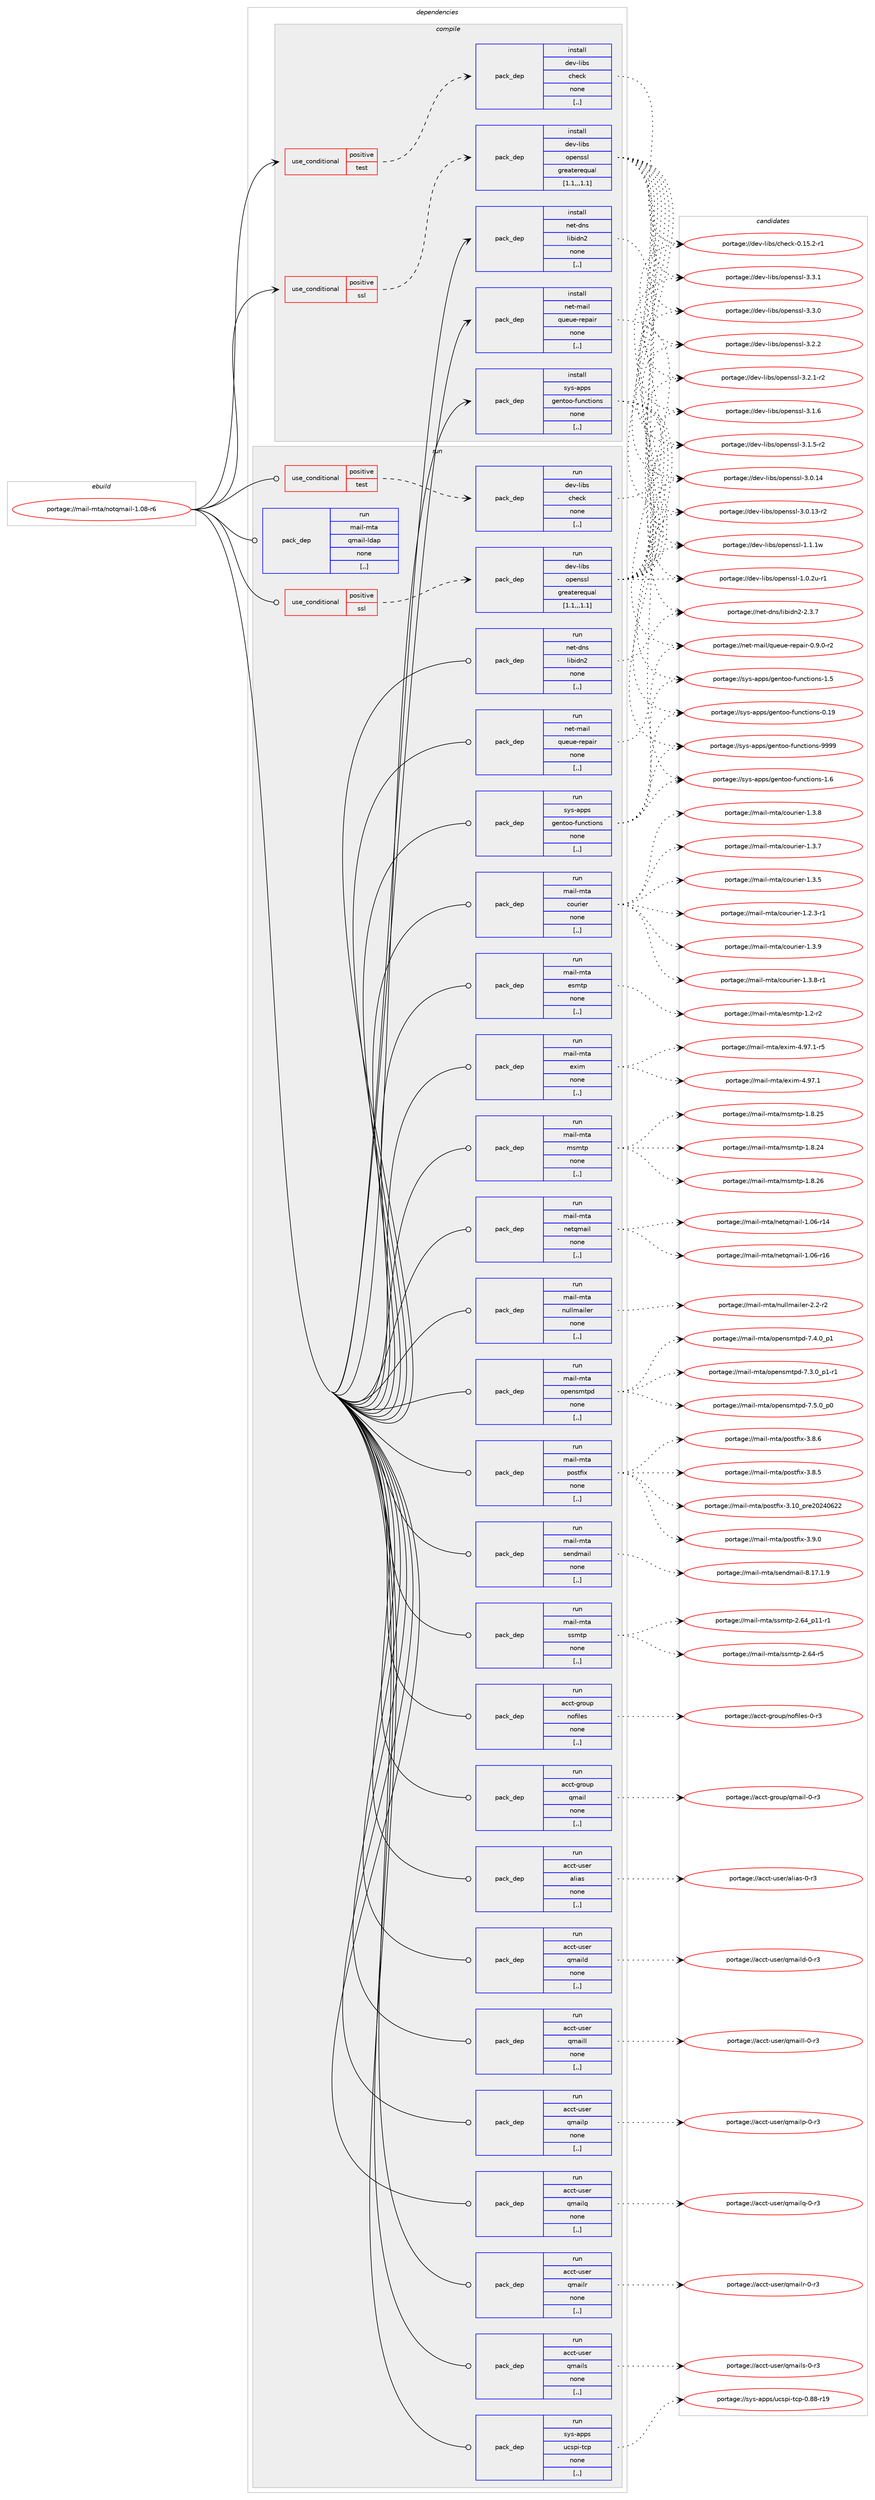 digraph prolog {

# *************
# Graph options
# *************

newrank=true;
concentrate=true;
compound=true;
graph [rankdir=LR,fontname=Helvetica,fontsize=10,ranksep=1.5];#, ranksep=2.5, nodesep=0.2];
edge  [arrowhead=vee];
node  [fontname=Helvetica,fontsize=10];

# **********
# The ebuild
# **********

subgraph cluster_leftcol {
color=gray;
label=<<i>ebuild</i>>;
id [label="portage://mail-mta/notqmail-1.08-r6", color=red, width=4, href="../mail-mta/notqmail-1.08-r6.svg"];
}

# ****************
# The dependencies
# ****************

subgraph cluster_midcol {
color=gray;
label=<<i>dependencies</i>>;
subgraph cluster_compile {
fillcolor="#eeeeee";
style=filled;
label=<<i>compile</i>>;
subgraph cond70548 {
dependency280470 [label=<<TABLE BORDER="0" CELLBORDER="1" CELLSPACING="0" CELLPADDING="4"><TR><TD ROWSPAN="3" CELLPADDING="10">use_conditional</TD></TR><TR><TD>positive</TD></TR><TR><TD>ssl</TD></TR></TABLE>>, shape=none, color=red];
subgraph pack207597 {
dependency280471 [label=<<TABLE BORDER="0" CELLBORDER="1" CELLSPACING="0" CELLPADDING="4" WIDTH="220"><TR><TD ROWSPAN="6" CELLPADDING="30">pack_dep</TD></TR><TR><TD WIDTH="110">install</TD></TR><TR><TD>dev-libs</TD></TR><TR><TD>openssl</TD></TR><TR><TD>greaterequal</TD></TR><TR><TD>[1.1,,,1.1]</TD></TR></TABLE>>, shape=none, color=blue];
}
dependency280470:e -> dependency280471:w [weight=20,style="dashed",arrowhead="vee"];
}
id:e -> dependency280470:w [weight=20,style="solid",arrowhead="vee"];
subgraph cond70549 {
dependency280472 [label=<<TABLE BORDER="0" CELLBORDER="1" CELLSPACING="0" CELLPADDING="4"><TR><TD ROWSPAN="3" CELLPADDING="10">use_conditional</TD></TR><TR><TD>positive</TD></TR><TR><TD>test</TD></TR></TABLE>>, shape=none, color=red];
subgraph pack207598 {
dependency280473 [label=<<TABLE BORDER="0" CELLBORDER="1" CELLSPACING="0" CELLPADDING="4" WIDTH="220"><TR><TD ROWSPAN="6" CELLPADDING="30">pack_dep</TD></TR><TR><TD WIDTH="110">install</TD></TR><TR><TD>dev-libs</TD></TR><TR><TD>check</TD></TR><TR><TD>none</TD></TR><TR><TD>[,,]</TD></TR></TABLE>>, shape=none, color=blue];
}
dependency280472:e -> dependency280473:w [weight=20,style="dashed",arrowhead="vee"];
}
id:e -> dependency280472:w [weight=20,style="solid",arrowhead="vee"];
subgraph pack207599 {
dependency280474 [label=<<TABLE BORDER="0" CELLBORDER="1" CELLSPACING="0" CELLPADDING="4" WIDTH="220"><TR><TD ROWSPAN="6" CELLPADDING="30">pack_dep</TD></TR><TR><TD WIDTH="110">install</TD></TR><TR><TD>net-dns</TD></TR><TR><TD>libidn2</TD></TR><TR><TD>none</TD></TR><TR><TD>[,,]</TD></TR></TABLE>>, shape=none, color=blue];
}
id:e -> dependency280474:w [weight=20,style="solid",arrowhead="vee"];
subgraph pack207600 {
dependency280475 [label=<<TABLE BORDER="0" CELLBORDER="1" CELLSPACING="0" CELLPADDING="4" WIDTH="220"><TR><TD ROWSPAN="6" CELLPADDING="30">pack_dep</TD></TR><TR><TD WIDTH="110">install</TD></TR><TR><TD>net-mail</TD></TR><TR><TD>queue-repair</TD></TR><TR><TD>none</TD></TR><TR><TD>[,,]</TD></TR></TABLE>>, shape=none, color=blue];
}
id:e -> dependency280475:w [weight=20,style="solid",arrowhead="vee"];
subgraph pack207601 {
dependency280476 [label=<<TABLE BORDER="0" CELLBORDER="1" CELLSPACING="0" CELLPADDING="4" WIDTH="220"><TR><TD ROWSPAN="6" CELLPADDING="30">pack_dep</TD></TR><TR><TD WIDTH="110">install</TD></TR><TR><TD>sys-apps</TD></TR><TR><TD>gentoo-functions</TD></TR><TR><TD>none</TD></TR><TR><TD>[,,]</TD></TR></TABLE>>, shape=none, color=blue];
}
id:e -> dependency280476:w [weight=20,style="solid",arrowhead="vee"];
}
subgraph cluster_compileandrun {
fillcolor="#eeeeee";
style=filled;
label=<<i>compile and run</i>>;
}
subgraph cluster_run {
fillcolor="#eeeeee";
style=filled;
label=<<i>run</i>>;
subgraph cond70550 {
dependency280477 [label=<<TABLE BORDER="0" CELLBORDER="1" CELLSPACING="0" CELLPADDING="4"><TR><TD ROWSPAN="3" CELLPADDING="10">use_conditional</TD></TR><TR><TD>positive</TD></TR><TR><TD>ssl</TD></TR></TABLE>>, shape=none, color=red];
subgraph pack207602 {
dependency280478 [label=<<TABLE BORDER="0" CELLBORDER="1" CELLSPACING="0" CELLPADDING="4" WIDTH="220"><TR><TD ROWSPAN="6" CELLPADDING="30">pack_dep</TD></TR><TR><TD WIDTH="110">run</TD></TR><TR><TD>dev-libs</TD></TR><TR><TD>openssl</TD></TR><TR><TD>greaterequal</TD></TR><TR><TD>[1.1,,,1.1]</TD></TR></TABLE>>, shape=none, color=blue];
}
dependency280477:e -> dependency280478:w [weight=20,style="dashed",arrowhead="vee"];
}
id:e -> dependency280477:w [weight=20,style="solid",arrowhead="odot"];
subgraph cond70551 {
dependency280479 [label=<<TABLE BORDER="0" CELLBORDER="1" CELLSPACING="0" CELLPADDING="4"><TR><TD ROWSPAN="3" CELLPADDING="10">use_conditional</TD></TR><TR><TD>positive</TD></TR><TR><TD>test</TD></TR></TABLE>>, shape=none, color=red];
subgraph pack207603 {
dependency280480 [label=<<TABLE BORDER="0" CELLBORDER="1" CELLSPACING="0" CELLPADDING="4" WIDTH="220"><TR><TD ROWSPAN="6" CELLPADDING="30">pack_dep</TD></TR><TR><TD WIDTH="110">run</TD></TR><TR><TD>dev-libs</TD></TR><TR><TD>check</TD></TR><TR><TD>none</TD></TR><TR><TD>[,,]</TD></TR></TABLE>>, shape=none, color=blue];
}
dependency280479:e -> dependency280480:w [weight=20,style="dashed",arrowhead="vee"];
}
id:e -> dependency280479:w [weight=20,style="solid",arrowhead="odot"];
subgraph pack207604 {
dependency280481 [label=<<TABLE BORDER="0" CELLBORDER="1" CELLSPACING="0" CELLPADDING="4" WIDTH="220"><TR><TD ROWSPAN="6" CELLPADDING="30">pack_dep</TD></TR><TR><TD WIDTH="110">run</TD></TR><TR><TD>acct-group</TD></TR><TR><TD>nofiles</TD></TR><TR><TD>none</TD></TR><TR><TD>[,,]</TD></TR></TABLE>>, shape=none, color=blue];
}
id:e -> dependency280481:w [weight=20,style="solid",arrowhead="odot"];
subgraph pack207605 {
dependency280482 [label=<<TABLE BORDER="0" CELLBORDER="1" CELLSPACING="0" CELLPADDING="4" WIDTH="220"><TR><TD ROWSPAN="6" CELLPADDING="30">pack_dep</TD></TR><TR><TD WIDTH="110">run</TD></TR><TR><TD>acct-group</TD></TR><TR><TD>qmail</TD></TR><TR><TD>none</TD></TR><TR><TD>[,,]</TD></TR></TABLE>>, shape=none, color=blue];
}
id:e -> dependency280482:w [weight=20,style="solid",arrowhead="odot"];
subgraph pack207606 {
dependency280483 [label=<<TABLE BORDER="0" CELLBORDER="1" CELLSPACING="0" CELLPADDING="4" WIDTH="220"><TR><TD ROWSPAN="6" CELLPADDING="30">pack_dep</TD></TR><TR><TD WIDTH="110">run</TD></TR><TR><TD>acct-user</TD></TR><TR><TD>alias</TD></TR><TR><TD>none</TD></TR><TR><TD>[,,]</TD></TR></TABLE>>, shape=none, color=blue];
}
id:e -> dependency280483:w [weight=20,style="solid",arrowhead="odot"];
subgraph pack207607 {
dependency280484 [label=<<TABLE BORDER="0" CELLBORDER="1" CELLSPACING="0" CELLPADDING="4" WIDTH="220"><TR><TD ROWSPAN="6" CELLPADDING="30">pack_dep</TD></TR><TR><TD WIDTH="110">run</TD></TR><TR><TD>acct-user</TD></TR><TR><TD>qmaild</TD></TR><TR><TD>none</TD></TR><TR><TD>[,,]</TD></TR></TABLE>>, shape=none, color=blue];
}
id:e -> dependency280484:w [weight=20,style="solid",arrowhead="odot"];
subgraph pack207608 {
dependency280485 [label=<<TABLE BORDER="0" CELLBORDER="1" CELLSPACING="0" CELLPADDING="4" WIDTH="220"><TR><TD ROWSPAN="6" CELLPADDING="30">pack_dep</TD></TR><TR><TD WIDTH="110">run</TD></TR><TR><TD>acct-user</TD></TR><TR><TD>qmaill</TD></TR><TR><TD>none</TD></TR><TR><TD>[,,]</TD></TR></TABLE>>, shape=none, color=blue];
}
id:e -> dependency280485:w [weight=20,style="solid",arrowhead="odot"];
subgraph pack207609 {
dependency280486 [label=<<TABLE BORDER="0" CELLBORDER="1" CELLSPACING="0" CELLPADDING="4" WIDTH="220"><TR><TD ROWSPAN="6" CELLPADDING="30">pack_dep</TD></TR><TR><TD WIDTH="110">run</TD></TR><TR><TD>acct-user</TD></TR><TR><TD>qmailp</TD></TR><TR><TD>none</TD></TR><TR><TD>[,,]</TD></TR></TABLE>>, shape=none, color=blue];
}
id:e -> dependency280486:w [weight=20,style="solid",arrowhead="odot"];
subgraph pack207610 {
dependency280487 [label=<<TABLE BORDER="0" CELLBORDER="1" CELLSPACING="0" CELLPADDING="4" WIDTH="220"><TR><TD ROWSPAN="6" CELLPADDING="30">pack_dep</TD></TR><TR><TD WIDTH="110">run</TD></TR><TR><TD>acct-user</TD></TR><TR><TD>qmailq</TD></TR><TR><TD>none</TD></TR><TR><TD>[,,]</TD></TR></TABLE>>, shape=none, color=blue];
}
id:e -> dependency280487:w [weight=20,style="solid",arrowhead="odot"];
subgraph pack207611 {
dependency280488 [label=<<TABLE BORDER="0" CELLBORDER="1" CELLSPACING="0" CELLPADDING="4" WIDTH="220"><TR><TD ROWSPAN="6" CELLPADDING="30">pack_dep</TD></TR><TR><TD WIDTH="110">run</TD></TR><TR><TD>acct-user</TD></TR><TR><TD>qmailr</TD></TR><TR><TD>none</TD></TR><TR><TD>[,,]</TD></TR></TABLE>>, shape=none, color=blue];
}
id:e -> dependency280488:w [weight=20,style="solid",arrowhead="odot"];
subgraph pack207612 {
dependency280489 [label=<<TABLE BORDER="0" CELLBORDER="1" CELLSPACING="0" CELLPADDING="4" WIDTH="220"><TR><TD ROWSPAN="6" CELLPADDING="30">pack_dep</TD></TR><TR><TD WIDTH="110">run</TD></TR><TR><TD>acct-user</TD></TR><TR><TD>qmails</TD></TR><TR><TD>none</TD></TR><TR><TD>[,,]</TD></TR></TABLE>>, shape=none, color=blue];
}
id:e -> dependency280489:w [weight=20,style="solid",arrowhead="odot"];
subgraph pack207613 {
dependency280490 [label=<<TABLE BORDER="0" CELLBORDER="1" CELLSPACING="0" CELLPADDING="4" WIDTH="220"><TR><TD ROWSPAN="6" CELLPADDING="30">pack_dep</TD></TR><TR><TD WIDTH="110">run</TD></TR><TR><TD>net-dns</TD></TR><TR><TD>libidn2</TD></TR><TR><TD>none</TD></TR><TR><TD>[,,]</TD></TR></TABLE>>, shape=none, color=blue];
}
id:e -> dependency280490:w [weight=20,style="solid",arrowhead="odot"];
subgraph pack207614 {
dependency280491 [label=<<TABLE BORDER="0" CELLBORDER="1" CELLSPACING="0" CELLPADDING="4" WIDTH="220"><TR><TD ROWSPAN="6" CELLPADDING="30">pack_dep</TD></TR><TR><TD WIDTH="110">run</TD></TR><TR><TD>net-mail</TD></TR><TR><TD>queue-repair</TD></TR><TR><TD>none</TD></TR><TR><TD>[,,]</TD></TR></TABLE>>, shape=none, color=blue];
}
id:e -> dependency280491:w [weight=20,style="solid",arrowhead="odot"];
subgraph pack207615 {
dependency280492 [label=<<TABLE BORDER="0" CELLBORDER="1" CELLSPACING="0" CELLPADDING="4" WIDTH="220"><TR><TD ROWSPAN="6" CELLPADDING="30">pack_dep</TD></TR><TR><TD WIDTH="110">run</TD></TR><TR><TD>sys-apps</TD></TR><TR><TD>gentoo-functions</TD></TR><TR><TD>none</TD></TR><TR><TD>[,,]</TD></TR></TABLE>>, shape=none, color=blue];
}
id:e -> dependency280492:w [weight=20,style="solid",arrowhead="odot"];
subgraph pack207616 {
dependency280493 [label=<<TABLE BORDER="0" CELLBORDER="1" CELLSPACING="0" CELLPADDING="4" WIDTH="220"><TR><TD ROWSPAN="6" CELLPADDING="30">pack_dep</TD></TR><TR><TD WIDTH="110">run</TD></TR><TR><TD>sys-apps</TD></TR><TR><TD>ucspi-tcp</TD></TR><TR><TD>none</TD></TR><TR><TD>[,,]</TD></TR></TABLE>>, shape=none, color=blue];
}
id:e -> dependency280493:w [weight=20,style="solid",arrowhead="odot"];
subgraph pack207617 {
dependency280494 [label=<<TABLE BORDER="0" CELLBORDER="1" CELLSPACING="0" CELLPADDING="4" WIDTH="220"><TR><TD ROWSPAN="6" CELLPADDING="30">pack_dep</TD></TR><TR><TD WIDTH="110">run</TD></TR><TR><TD>mail-mta</TD></TR><TR><TD>courier</TD></TR><TR><TD>none</TD></TR><TR><TD>[,,]</TD></TR></TABLE>>, shape=none, color=blue];
}
id:e -> dependency280494:w [weight=20,style="solid",arrowhead="odot"];
subgraph pack207618 {
dependency280495 [label=<<TABLE BORDER="0" CELLBORDER="1" CELLSPACING="0" CELLPADDING="4" WIDTH="220"><TR><TD ROWSPAN="6" CELLPADDING="30">pack_dep</TD></TR><TR><TD WIDTH="110">run</TD></TR><TR><TD>mail-mta</TD></TR><TR><TD>esmtp</TD></TR><TR><TD>none</TD></TR><TR><TD>[,,]</TD></TR></TABLE>>, shape=none, color=blue];
}
id:e -> dependency280495:w [weight=20,style="solid",arrowhead="odot"];
subgraph pack207619 {
dependency280496 [label=<<TABLE BORDER="0" CELLBORDER="1" CELLSPACING="0" CELLPADDING="4" WIDTH="220"><TR><TD ROWSPAN="6" CELLPADDING="30">pack_dep</TD></TR><TR><TD WIDTH="110">run</TD></TR><TR><TD>mail-mta</TD></TR><TR><TD>exim</TD></TR><TR><TD>none</TD></TR><TR><TD>[,,]</TD></TR></TABLE>>, shape=none, color=blue];
}
id:e -> dependency280496:w [weight=20,style="solid",arrowhead="odot"];
subgraph pack207620 {
dependency280497 [label=<<TABLE BORDER="0" CELLBORDER="1" CELLSPACING="0" CELLPADDING="4" WIDTH="220"><TR><TD ROWSPAN="6" CELLPADDING="30">pack_dep</TD></TR><TR><TD WIDTH="110">run</TD></TR><TR><TD>mail-mta</TD></TR><TR><TD>msmtp</TD></TR><TR><TD>none</TD></TR><TR><TD>[,,]</TD></TR></TABLE>>, shape=none, color=blue];
}
id:e -> dependency280497:w [weight=20,style="solid",arrowhead="odot"];
subgraph pack207621 {
dependency280498 [label=<<TABLE BORDER="0" CELLBORDER="1" CELLSPACING="0" CELLPADDING="4" WIDTH="220"><TR><TD ROWSPAN="6" CELLPADDING="30">pack_dep</TD></TR><TR><TD WIDTH="110">run</TD></TR><TR><TD>mail-mta</TD></TR><TR><TD>netqmail</TD></TR><TR><TD>none</TD></TR><TR><TD>[,,]</TD></TR></TABLE>>, shape=none, color=blue];
}
id:e -> dependency280498:w [weight=20,style="solid",arrowhead="odot"];
subgraph pack207622 {
dependency280499 [label=<<TABLE BORDER="0" CELLBORDER="1" CELLSPACING="0" CELLPADDING="4" WIDTH="220"><TR><TD ROWSPAN="6" CELLPADDING="30">pack_dep</TD></TR><TR><TD WIDTH="110">run</TD></TR><TR><TD>mail-mta</TD></TR><TR><TD>nullmailer</TD></TR><TR><TD>none</TD></TR><TR><TD>[,,]</TD></TR></TABLE>>, shape=none, color=blue];
}
id:e -> dependency280499:w [weight=20,style="solid",arrowhead="odot"];
subgraph pack207623 {
dependency280500 [label=<<TABLE BORDER="0" CELLBORDER="1" CELLSPACING="0" CELLPADDING="4" WIDTH="220"><TR><TD ROWSPAN="6" CELLPADDING="30">pack_dep</TD></TR><TR><TD WIDTH="110">run</TD></TR><TR><TD>mail-mta</TD></TR><TR><TD>opensmtpd</TD></TR><TR><TD>none</TD></TR><TR><TD>[,,]</TD></TR></TABLE>>, shape=none, color=blue];
}
id:e -> dependency280500:w [weight=20,style="solid",arrowhead="odot"];
subgraph pack207624 {
dependency280501 [label=<<TABLE BORDER="0" CELLBORDER="1" CELLSPACING="0" CELLPADDING="4" WIDTH="220"><TR><TD ROWSPAN="6" CELLPADDING="30">pack_dep</TD></TR><TR><TD WIDTH="110">run</TD></TR><TR><TD>mail-mta</TD></TR><TR><TD>postfix</TD></TR><TR><TD>none</TD></TR><TR><TD>[,,]</TD></TR></TABLE>>, shape=none, color=blue];
}
id:e -> dependency280501:w [weight=20,style="solid",arrowhead="odot"];
subgraph pack207625 {
dependency280502 [label=<<TABLE BORDER="0" CELLBORDER="1" CELLSPACING="0" CELLPADDING="4" WIDTH="220"><TR><TD ROWSPAN="6" CELLPADDING="30">pack_dep</TD></TR><TR><TD WIDTH="110">run</TD></TR><TR><TD>mail-mta</TD></TR><TR><TD>qmail-ldap</TD></TR><TR><TD>none</TD></TR><TR><TD>[,,]</TD></TR></TABLE>>, shape=none, color=blue];
}
id:e -> dependency280502:w [weight=20,style="solid",arrowhead="odot"];
subgraph pack207626 {
dependency280503 [label=<<TABLE BORDER="0" CELLBORDER="1" CELLSPACING="0" CELLPADDING="4" WIDTH="220"><TR><TD ROWSPAN="6" CELLPADDING="30">pack_dep</TD></TR><TR><TD WIDTH="110">run</TD></TR><TR><TD>mail-mta</TD></TR><TR><TD>sendmail</TD></TR><TR><TD>none</TD></TR><TR><TD>[,,]</TD></TR></TABLE>>, shape=none, color=blue];
}
id:e -> dependency280503:w [weight=20,style="solid",arrowhead="odot"];
subgraph pack207627 {
dependency280504 [label=<<TABLE BORDER="0" CELLBORDER="1" CELLSPACING="0" CELLPADDING="4" WIDTH="220"><TR><TD ROWSPAN="6" CELLPADDING="30">pack_dep</TD></TR><TR><TD WIDTH="110">run</TD></TR><TR><TD>mail-mta</TD></TR><TR><TD>ssmtp</TD></TR><TR><TD>none</TD></TR><TR><TD>[,,]</TD></TR></TABLE>>, shape=none, color=blue];
}
id:e -> dependency280504:w [weight=20,style="solid",arrowhead="odot"];
}
}

# **************
# The candidates
# **************

subgraph cluster_choices {
rank=same;
color=gray;
label=<<i>candidates</i>>;

subgraph choice207597 {
color=black;
nodesep=1;
choice100101118451081059811547111112101110115115108455146514649 [label="portage://dev-libs/openssl-3.3.1", color=red, width=4,href="../dev-libs/openssl-3.3.1.svg"];
choice100101118451081059811547111112101110115115108455146514648 [label="portage://dev-libs/openssl-3.3.0", color=red, width=4,href="../dev-libs/openssl-3.3.0.svg"];
choice100101118451081059811547111112101110115115108455146504650 [label="portage://dev-libs/openssl-3.2.2", color=red, width=4,href="../dev-libs/openssl-3.2.2.svg"];
choice1001011184510810598115471111121011101151151084551465046494511450 [label="portage://dev-libs/openssl-3.2.1-r2", color=red, width=4,href="../dev-libs/openssl-3.2.1-r2.svg"];
choice100101118451081059811547111112101110115115108455146494654 [label="portage://dev-libs/openssl-3.1.6", color=red, width=4,href="../dev-libs/openssl-3.1.6.svg"];
choice1001011184510810598115471111121011101151151084551464946534511450 [label="portage://dev-libs/openssl-3.1.5-r2", color=red, width=4,href="../dev-libs/openssl-3.1.5-r2.svg"];
choice10010111845108105981154711111210111011511510845514648464952 [label="portage://dev-libs/openssl-3.0.14", color=red, width=4,href="../dev-libs/openssl-3.0.14.svg"];
choice100101118451081059811547111112101110115115108455146484649514511450 [label="portage://dev-libs/openssl-3.0.13-r2", color=red, width=4,href="../dev-libs/openssl-3.0.13-r2.svg"];
choice100101118451081059811547111112101110115115108454946494649119 [label="portage://dev-libs/openssl-1.1.1w", color=red, width=4,href="../dev-libs/openssl-1.1.1w.svg"];
choice1001011184510810598115471111121011101151151084549464846501174511449 [label="portage://dev-libs/openssl-1.0.2u-r1", color=red, width=4,href="../dev-libs/openssl-1.0.2u-r1.svg"];
dependency280471:e -> choice100101118451081059811547111112101110115115108455146514649:w [style=dotted,weight="100"];
dependency280471:e -> choice100101118451081059811547111112101110115115108455146514648:w [style=dotted,weight="100"];
dependency280471:e -> choice100101118451081059811547111112101110115115108455146504650:w [style=dotted,weight="100"];
dependency280471:e -> choice1001011184510810598115471111121011101151151084551465046494511450:w [style=dotted,weight="100"];
dependency280471:e -> choice100101118451081059811547111112101110115115108455146494654:w [style=dotted,weight="100"];
dependency280471:e -> choice1001011184510810598115471111121011101151151084551464946534511450:w [style=dotted,weight="100"];
dependency280471:e -> choice10010111845108105981154711111210111011511510845514648464952:w [style=dotted,weight="100"];
dependency280471:e -> choice100101118451081059811547111112101110115115108455146484649514511450:w [style=dotted,weight="100"];
dependency280471:e -> choice100101118451081059811547111112101110115115108454946494649119:w [style=dotted,weight="100"];
dependency280471:e -> choice1001011184510810598115471111121011101151151084549464846501174511449:w [style=dotted,weight="100"];
}
subgraph choice207598 {
color=black;
nodesep=1;
choice1001011184510810598115479910410199107454846495346504511449 [label="portage://dev-libs/check-0.15.2-r1", color=red, width=4,href="../dev-libs/check-0.15.2-r1.svg"];
dependency280473:e -> choice1001011184510810598115479910410199107454846495346504511449:w [style=dotted,weight="100"];
}
subgraph choice207599 {
color=black;
nodesep=1;
choice11010111645100110115471081059810510011050455046514655 [label="portage://net-dns/libidn2-2.3.7", color=red, width=4,href="../net-dns/libidn2-2.3.7.svg"];
dependency280474:e -> choice11010111645100110115471081059810510011050455046514655:w [style=dotted,weight="100"];
}
subgraph choice207600 {
color=black;
nodesep=1;
choice11010111645109971051084711311710111710145114101112971051144548465746484511450 [label="portage://net-mail/queue-repair-0.9.0-r2", color=red, width=4,href="../net-mail/queue-repair-0.9.0-r2.svg"];
dependency280475:e -> choice11010111645109971051084711311710111710145114101112971051144548465746484511450:w [style=dotted,weight="100"];
}
subgraph choice207601 {
color=black;
nodesep=1;
choice11512111545971121121154710310111011611111145102117110991161051111101154557575757 [label="portage://sys-apps/gentoo-functions-9999", color=red, width=4,href="../sys-apps/gentoo-functions-9999.svg"];
choice115121115459711211211547103101110116111111451021171109911610511111011545494654 [label="portage://sys-apps/gentoo-functions-1.6", color=red, width=4,href="../sys-apps/gentoo-functions-1.6.svg"];
choice115121115459711211211547103101110116111111451021171109911610511111011545494653 [label="portage://sys-apps/gentoo-functions-1.5", color=red, width=4,href="../sys-apps/gentoo-functions-1.5.svg"];
choice11512111545971121121154710310111011611111145102117110991161051111101154548464957 [label="portage://sys-apps/gentoo-functions-0.19", color=red, width=4,href="../sys-apps/gentoo-functions-0.19.svg"];
dependency280476:e -> choice11512111545971121121154710310111011611111145102117110991161051111101154557575757:w [style=dotted,weight="100"];
dependency280476:e -> choice115121115459711211211547103101110116111111451021171109911610511111011545494654:w [style=dotted,weight="100"];
dependency280476:e -> choice115121115459711211211547103101110116111111451021171109911610511111011545494653:w [style=dotted,weight="100"];
dependency280476:e -> choice11512111545971121121154710310111011611111145102117110991161051111101154548464957:w [style=dotted,weight="100"];
}
subgraph choice207602 {
color=black;
nodesep=1;
choice100101118451081059811547111112101110115115108455146514649 [label="portage://dev-libs/openssl-3.3.1", color=red, width=4,href="../dev-libs/openssl-3.3.1.svg"];
choice100101118451081059811547111112101110115115108455146514648 [label="portage://dev-libs/openssl-3.3.0", color=red, width=4,href="../dev-libs/openssl-3.3.0.svg"];
choice100101118451081059811547111112101110115115108455146504650 [label="portage://dev-libs/openssl-3.2.2", color=red, width=4,href="../dev-libs/openssl-3.2.2.svg"];
choice1001011184510810598115471111121011101151151084551465046494511450 [label="portage://dev-libs/openssl-3.2.1-r2", color=red, width=4,href="../dev-libs/openssl-3.2.1-r2.svg"];
choice100101118451081059811547111112101110115115108455146494654 [label="portage://dev-libs/openssl-3.1.6", color=red, width=4,href="../dev-libs/openssl-3.1.6.svg"];
choice1001011184510810598115471111121011101151151084551464946534511450 [label="portage://dev-libs/openssl-3.1.5-r2", color=red, width=4,href="../dev-libs/openssl-3.1.5-r2.svg"];
choice10010111845108105981154711111210111011511510845514648464952 [label="portage://dev-libs/openssl-3.0.14", color=red, width=4,href="../dev-libs/openssl-3.0.14.svg"];
choice100101118451081059811547111112101110115115108455146484649514511450 [label="portage://dev-libs/openssl-3.0.13-r2", color=red, width=4,href="../dev-libs/openssl-3.0.13-r2.svg"];
choice100101118451081059811547111112101110115115108454946494649119 [label="portage://dev-libs/openssl-1.1.1w", color=red, width=4,href="../dev-libs/openssl-1.1.1w.svg"];
choice1001011184510810598115471111121011101151151084549464846501174511449 [label="portage://dev-libs/openssl-1.0.2u-r1", color=red, width=4,href="../dev-libs/openssl-1.0.2u-r1.svg"];
dependency280478:e -> choice100101118451081059811547111112101110115115108455146514649:w [style=dotted,weight="100"];
dependency280478:e -> choice100101118451081059811547111112101110115115108455146514648:w [style=dotted,weight="100"];
dependency280478:e -> choice100101118451081059811547111112101110115115108455146504650:w [style=dotted,weight="100"];
dependency280478:e -> choice1001011184510810598115471111121011101151151084551465046494511450:w [style=dotted,weight="100"];
dependency280478:e -> choice100101118451081059811547111112101110115115108455146494654:w [style=dotted,weight="100"];
dependency280478:e -> choice1001011184510810598115471111121011101151151084551464946534511450:w [style=dotted,weight="100"];
dependency280478:e -> choice10010111845108105981154711111210111011511510845514648464952:w [style=dotted,weight="100"];
dependency280478:e -> choice100101118451081059811547111112101110115115108455146484649514511450:w [style=dotted,weight="100"];
dependency280478:e -> choice100101118451081059811547111112101110115115108454946494649119:w [style=dotted,weight="100"];
dependency280478:e -> choice1001011184510810598115471111121011101151151084549464846501174511449:w [style=dotted,weight="100"];
}
subgraph choice207603 {
color=black;
nodesep=1;
choice1001011184510810598115479910410199107454846495346504511449 [label="portage://dev-libs/check-0.15.2-r1", color=red, width=4,href="../dev-libs/check-0.15.2-r1.svg"];
dependency280480:e -> choice1001011184510810598115479910410199107454846495346504511449:w [style=dotted,weight="100"];
}
subgraph choice207604 {
color=black;
nodesep=1;
choice979999116451031141111171124711011110210510810111545484511451 [label="portage://acct-group/nofiles-0-r3", color=red, width=4,href="../acct-group/nofiles-0-r3.svg"];
dependency280481:e -> choice979999116451031141111171124711011110210510810111545484511451:w [style=dotted,weight="100"];
}
subgraph choice207605 {
color=black;
nodesep=1;
choice97999911645103114111117112471131099710510845484511451 [label="portage://acct-group/qmail-0-r3", color=red, width=4,href="../acct-group/qmail-0-r3.svg"];
dependency280482:e -> choice97999911645103114111117112471131099710510845484511451:w [style=dotted,weight="100"];
}
subgraph choice207606 {
color=black;
nodesep=1;
choice9799991164511711510111447971081059711545484511451 [label="portage://acct-user/alias-0-r3", color=red, width=4,href="../acct-user/alias-0-r3.svg"];
dependency280483:e -> choice9799991164511711510111447971081059711545484511451:w [style=dotted,weight="100"];
}
subgraph choice207607 {
color=black;
nodesep=1;
choice97999911645117115101114471131099710510810045484511451 [label="portage://acct-user/qmaild-0-r3", color=red, width=4,href="../acct-user/qmaild-0-r3.svg"];
dependency280484:e -> choice97999911645117115101114471131099710510810045484511451:w [style=dotted,weight="100"];
}
subgraph choice207608 {
color=black;
nodesep=1;
choice97999911645117115101114471131099710510810845484511451 [label="portage://acct-user/qmaill-0-r3", color=red, width=4,href="../acct-user/qmaill-0-r3.svg"];
dependency280485:e -> choice97999911645117115101114471131099710510810845484511451:w [style=dotted,weight="100"];
}
subgraph choice207609 {
color=black;
nodesep=1;
choice97999911645117115101114471131099710510811245484511451 [label="portage://acct-user/qmailp-0-r3", color=red, width=4,href="../acct-user/qmailp-0-r3.svg"];
dependency280486:e -> choice97999911645117115101114471131099710510811245484511451:w [style=dotted,weight="100"];
}
subgraph choice207610 {
color=black;
nodesep=1;
choice97999911645117115101114471131099710510811345484511451 [label="portage://acct-user/qmailq-0-r3", color=red, width=4,href="../acct-user/qmailq-0-r3.svg"];
dependency280487:e -> choice97999911645117115101114471131099710510811345484511451:w [style=dotted,weight="100"];
}
subgraph choice207611 {
color=black;
nodesep=1;
choice97999911645117115101114471131099710510811445484511451 [label="portage://acct-user/qmailr-0-r3", color=red, width=4,href="../acct-user/qmailr-0-r3.svg"];
dependency280488:e -> choice97999911645117115101114471131099710510811445484511451:w [style=dotted,weight="100"];
}
subgraph choice207612 {
color=black;
nodesep=1;
choice97999911645117115101114471131099710510811545484511451 [label="portage://acct-user/qmails-0-r3", color=red, width=4,href="../acct-user/qmails-0-r3.svg"];
dependency280489:e -> choice97999911645117115101114471131099710510811545484511451:w [style=dotted,weight="100"];
}
subgraph choice207613 {
color=black;
nodesep=1;
choice11010111645100110115471081059810510011050455046514655 [label="portage://net-dns/libidn2-2.3.7", color=red, width=4,href="../net-dns/libidn2-2.3.7.svg"];
dependency280490:e -> choice11010111645100110115471081059810510011050455046514655:w [style=dotted,weight="100"];
}
subgraph choice207614 {
color=black;
nodesep=1;
choice11010111645109971051084711311710111710145114101112971051144548465746484511450 [label="portage://net-mail/queue-repair-0.9.0-r2", color=red, width=4,href="../net-mail/queue-repair-0.9.0-r2.svg"];
dependency280491:e -> choice11010111645109971051084711311710111710145114101112971051144548465746484511450:w [style=dotted,weight="100"];
}
subgraph choice207615 {
color=black;
nodesep=1;
choice11512111545971121121154710310111011611111145102117110991161051111101154557575757 [label="portage://sys-apps/gentoo-functions-9999", color=red, width=4,href="../sys-apps/gentoo-functions-9999.svg"];
choice115121115459711211211547103101110116111111451021171109911610511111011545494654 [label="portage://sys-apps/gentoo-functions-1.6", color=red, width=4,href="../sys-apps/gentoo-functions-1.6.svg"];
choice115121115459711211211547103101110116111111451021171109911610511111011545494653 [label="portage://sys-apps/gentoo-functions-1.5", color=red, width=4,href="../sys-apps/gentoo-functions-1.5.svg"];
choice11512111545971121121154710310111011611111145102117110991161051111101154548464957 [label="portage://sys-apps/gentoo-functions-0.19", color=red, width=4,href="../sys-apps/gentoo-functions-0.19.svg"];
dependency280492:e -> choice11512111545971121121154710310111011611111145102117110991161051111101154557575757:w [style=dotted,weight="100"];
dependency280492:e -> choice115121115459711211211547103101110116111111451021171109911610511111011545494654:w [style=dotted,weight="100"];
dependency280492:e -> choice115121115459711211211547103101110116111111451021171109911610511111011545494653:w [style=dotted,weight="100"];
dependency280492:e -> choice11512111545971121121154710310111011611111145102117110991161051111101154548464957:w [style=dotted,weight="100"];
}
subgraph choice207616 {
color=black;
nodesep=1;
choice1151211154597112112115471179911511210545116991124548465656451144957 [label="portage://sys-apps/ucspi-tcp-0.88-r19", color=red, width=4,href="../sys-apps/ucspi-tcp-0.88-r19.svg"];
dependency280493:e -> choice1151211154597112112115471179911511210545116991124548465656451144957:w [style=dotted,weight="100"];
}
subgraph choice207617 {
color=black;
nodesep=1;
choice1099710510845109116974799111117114105101114454946514657 [label="portage://mail-mta/courier-1.3.9", color=red, width=4,href="../mail-mta/courier-1.3.9.svg"];
choice10997105108451091169747991111171141051011144549465146564511449 [label="portage://mail-mta/courier-1.3.8-r1", color=red, width=4,href="../mail-mta/courier-1.3.8-r1.svg"];
choice1099710510845109116974799111117114105101114454946514656 [label="portage://mail-mta/courier-1.3.8", color=red, width=4,href="../mail-mta/courier-1.3.8.svg"];
choice1099710510845109116974799111117114105101114454946514655 [label="portage://mail-mta/courier-1.3.7", color=red, width=4,href="../mail-mta/courier-1.3.7.svg"];
choice1099710510845109116974799111117114105101114454946514653 [label="portage://mail-mta/courier-1.3.5", color=red, width=4,href="../mail-mta/courier-1.3.5.svg"];
choice10997105108451091169747991111171141051011144549465046514511449 [label="portage://mail-mta/courier-1.2.3-r1", color=red, width=4,href="../mail-mta/courier-1.2.3-r1.svg"];
dependency280494:e -> choice1099710510845109116974799111117114105101114454946514657:w [style=dotted,weight="100"];
dependency280494:e -> choice10997105108451091169747991111171141051011144549465146564511449:w [style=dotted,weight="100"];
dependency280494:e -> choice1099710510845109116974799111117114105101114454946514656:w [style=dotted,weight="100"];
dependency280494:e -> choice1099710510845109116974799111117114105101114454946514655:w [style=dotted,weight="100"];
dependency280494:e -> choice1099710510845109116974799111117114105101114454946514653:w [style=dotted,weight="100"];
dependency280494:e -> choice10997105108451091169747991111171141051011144549465046514511449:w [style=dotted,weight="100"];
}
subgraph choice207618 {
color=black;
nodesep=1;
choice10997105108451091169747101115109116112454946504511450 [label="portage://mail-mta/esmtp-1.2-r2", color=red, width=4,href="../mail-mta/esmtp-1.2-r2.svg"];
dependency280495:e -> choice10997105108451091169747101115109116112454946504511450:w [style=dotted,weight="100"];
}
subgraph choice207619 {
color=black;
nodesep=1;
choice10997105108451091169747101120105109455246575546494511453 [label="portage://mail-mta/exim-4.97.1-r5", color=red, width=4,href="../mail-mta/exim-4.97.1-r5.svg"];
choice1099710510845109116974710112010510945524657554649 [label="portage://mail-mta/exim-4.97.1", color=red, width=4,href="../mail-mta/exim-4.97.1.svg"];
dependency280496:e -> choice10997105108451091169747101120105109455246575546494511453:w [style=dotted,weight="100"];
dependency280496:e -> choice1099710510845109116974710112010510945524657554649:w [style=dotted,weight="100"];
}
subgraph choice207620 {
color=black;
nodesep=1;
choice1099710510845109116974710911510911611245494656465054 [label="portage://mail-mta/msmtp-1.8.26", color=red, width=4,href="../mail-mta/msmtp-1.8.26.svg"];
choice1099710510845109116974710911510911611245494656465053 [label="portage://mail-mta/msmtp-1.8.25", color=red, width=4,href="../mail-mta/msmtp-1.8.25.svg"];
choice1099710510845109116974710911510911611245494656465052 [label="portage://mail-mta/msmtp-1.8.24", color=red, width=4,href="../mail-mta/msmtp-1.8.24.svg"];
dependency280497:e -> choice1099710510845109116974710911510911611245494656465054:w [style=dotted,weight="100"];
dependency280497:e -> choice1099710510845109116974710911510911611245494656465053:w [style=dotted,weight="100"];
dependency280497:e -> choice1099710510845109116974710911510911611245494656465052:w [style=dotted,weight="100"];
}
subgraph choice207621 {
color=black;
nodesep=1;
choice10997105108451091169747110101116113109971051084549464854451144954 [label="portage://mail-mta/netqmail-1.06-r16", color=red, width=4,href="../mail-mta/netqmail-1.06-r16.svg"];
choice10997105108451091169747110101116113109971051084549464854451144952 [label="portage://mail-mta/netqmail-1.06-r14", color=red, width=4,href="../mail-mta/netqmail-1.06-r14.svg"];
dependency280498:e -> choice10997105108451091169747110101116113109971051084549464854451144954:w [style=dotted,weight="100"];
dependency280498:e -> choice10997105108451091169747110101116113109971051084549464854451144952:w [style=dotted,weight="100"];
}
subgraph choice207622 {
color=black;
nodesep=1;
choice1099710510845109116974711011710810810997105108101114455046504511450 [label="portage://mail-mta/nullmailer-2.2-r2", color=red, width=4,href="../mail-mta/nullmailer-2.2-r2.svg"];
dependency280499:e -> choice1099710510845109116974711011710810810997105108101114455046504511450:w [style=dotted,weight="100"];
}
subgraph choice207623 {
color=black;
nodesep=1;
choice109971051084510911697471111121011101151091161121004555465346489511248 [label="portage://mail-mta/opensmtpd-7.5.0_p0", color=red, width=4,href="../mail-mta/opensmtpd-7.5.0_p0.svg"];
choice109971051084510911697471111121011101151091161121004555465246489511249 [label="portage://mail-mta/opensmtpd-7.4.0_p1", color=red, width=4,href="../mail-mta/opensmtpd-7.4.0_p1.svg"];
choice1099710510845109116974711111210111011510911611210045554651464895112494511449 [label="portage://mail-mta/opensmtpd-7.3.0_p1-r1", color=red, width=4,href="../mail-mta/opensmtpd-7.3.0_p1-r1.svg"];
dependency280500:e -> choice109971051084510911697471111121011101151091161121004555465346489511248:w [style=dotted,weight="100"];
dependency280500:e -> choice109971051084510911697471111121011101151091161121004555465246489511249:w [style=dotted,weight="100"];
dependency280500:e -> choice1099710510845109116974711111210111011510911611210045554651464895112494511449:w [style=dotted,weight="100"];
}
subgraph choice207624 {
color=black;
nodesep=1;
choice109971051084510911697471121111151161021051204551464948951121141015048505248545050 [label="portage://mail-mta/postfix-3.10_pre20240622", color=red, width=4,href="../mail-mta/postfix-3.10_pre20240622.svg"];
choice10997105108451091169747112111115116102105120455146574648 [label="portage://mail-mta/postfix-3.9.0", color=red, width=4,href="../mail-mta/postfix-3.9.0.svg"];
choice10997105108451091169747112111115116102105120455146564654 [label="portage://mail-mta/postfix-3.8.6", color=red, width=4,href="../mail-mta/postfix-3.8.6.svg"];
choice10997105108451091169747112111115116102105120455146564653 [label="portage://mail-mta/postfix-3.8.5", color=red, width=4,href="../mail-mta/postfix-3.8.5.svg"];
dependency280501:e -> choice109971051084510911697471121111151161021051204551464948951121141015048505248545050:w [style=dotted,weight="100"];
dependency280501:e -> choice10997105108451091169747112111115116102105120455146574648:w [style=dotted,weight="100"];
dependency280501:e -> choice10997105108451091169747112111115116102105120455146564654:w [style=dotted,weight="100"];
dependency280501:e -> choice10997105108451091169747112111115116102105120455146564653:w [style=dotted,weight="100"];
}
subgraph choice207625 {
color=black;
nodesep=1;
}
subgraph choice207626 {
color=black;
nodesep=1;
choice1099710510845109116974711510111010010997105108455646495546494657 [label="portage://mail-mta/sendmail-8.17.1.9", color=red, width=4,href="../mail-mta/sendmail-8.17.1.9.svg"];
dependency280503:e -> choice1099710510845109116974711510111010010997105108455646495546494657:w [style=dotted,weight="100"];
}
subgraph choice207627 {
color=black;
nodesep=1;
choice1099710510845109116974711511510911611245504654529511249494511449 [label="portage://mail-mta/ssmtp-2.64_p11-r1", color=red, width=4,href="../mail-mta/ssmtp-2.64_p11-r1.svg"];
choice1099710510845109116974711511510911611245504654524511453 [label="portage://mail-mta/ssmtp-2.64-r5", color=red, width=4,href="../mail-mta/ssmtp-2.64-r5.svg"];
dependency280504:e -> choice1099710510845109116974711511510911611245504654529511249494511449:w [style=dotted,weight="100"];
dependency280504:e -> choice1099710510845109116974711511510911611245504654524511453:w [style=dotted,weight="100"];
}
}

}
